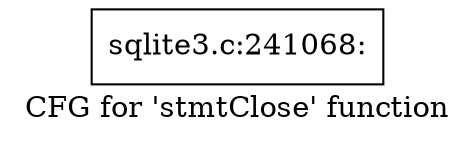 digraph "CFG for 'stmtClose' function" {
	label="CFG for 'stmtClose' function";

	Node0x55c0fb7fe1a0 [shape=record,label="{sqlite3.c:241068:}"];
}

